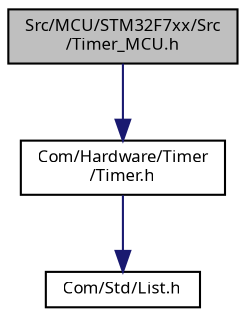 digraph "Src/MCU/STM32F7xx/Src/Timer_MCU.h"
{
  edge [fontname="Sans",fontsize="8",labelfontname="Sans",labelfontsize="8"];
  node [fontname="Sans",fontsize="8",shape=record];
  Node1 [label="Src/MCU/STM32F7xx/Src\l/Timer_MCU.h",height=0.2,width=0.4,color="black", fillcolor="grey75", style="filled", fontcolor="black"];
  Node1 -> Node2 [color="midnightblue",fontsize="8",style="solid",fontname="Sans"];
  Node2 [label="Com/Hardware/Timer\l/Timer.h",height=0.2,width=0.4,color="black", fillcolor="white", style="filled",URL="$_hardware_2_timer_2_timer_8h_source.html"];
  Node2 -> Node3 [color="midnightblue",fontsize="8",style="solid",fontname="Sans"];
  Node3 [label="Com/Std/List.h",height=0.2,width=0.4,color="black", fillcolor="white", style="filled",URL="$_list_8h.html"];
}
